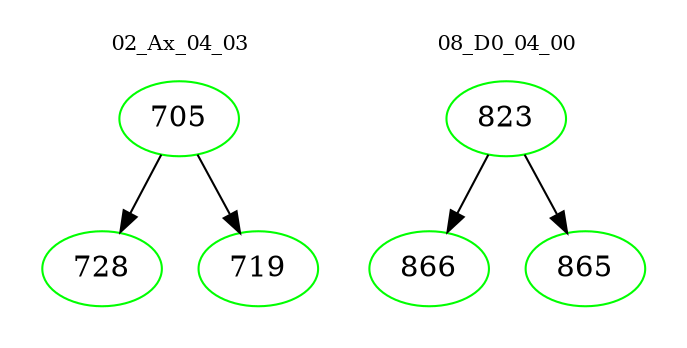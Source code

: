 digraph{
subgraph cluster_0 {
color = white
label = "02_Ax_04_03";
fontsize=10;
T0_705 [label="705", color="green"]
T0_705 -> T0_728 [color="black"]
T0_728 [label="728", color="green"]
T0_705 -> T0_719 [color="black"]
T0_719 [label="719", color="green"]
}
subgraph cluster_1 {
color = white
label = "08_D0_04_00";
fontsize=10;
T1_823 [label="823", color="green"]
T1_823 -> T1_866 [color="black"]
T1_866 [label="866", color="green"]
T1_823 -> T1_865 [color="black"]
T1_865 [label="865", color="green"]
}
}
